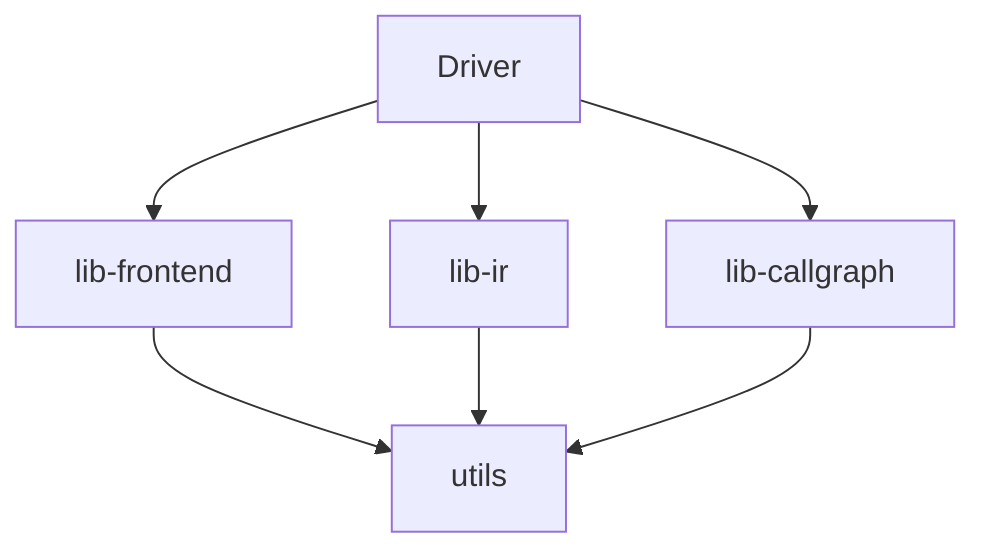 graph TD
    A[Driver] --> B[lib-frontend]
    A --> C[lib-ir]
    A --> D[lib-callgraph]
    B --> E[utils]
    C --> E[utils]
    D --> E[utils]